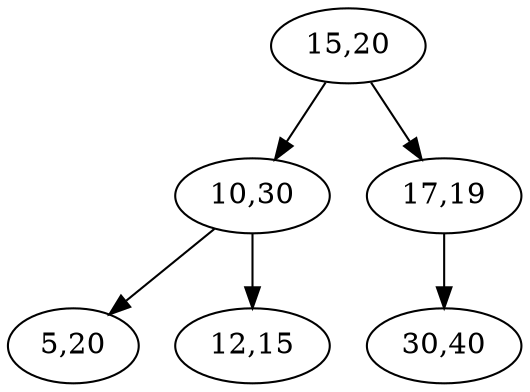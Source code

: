digraph {
"15,20" -> "10,30" ;
"15,20" -> "17,19" ;
"10,30" -> "5,20" ;
"10,30" -> "12,15" ;
"17,19" -> "30,40" ;
}
